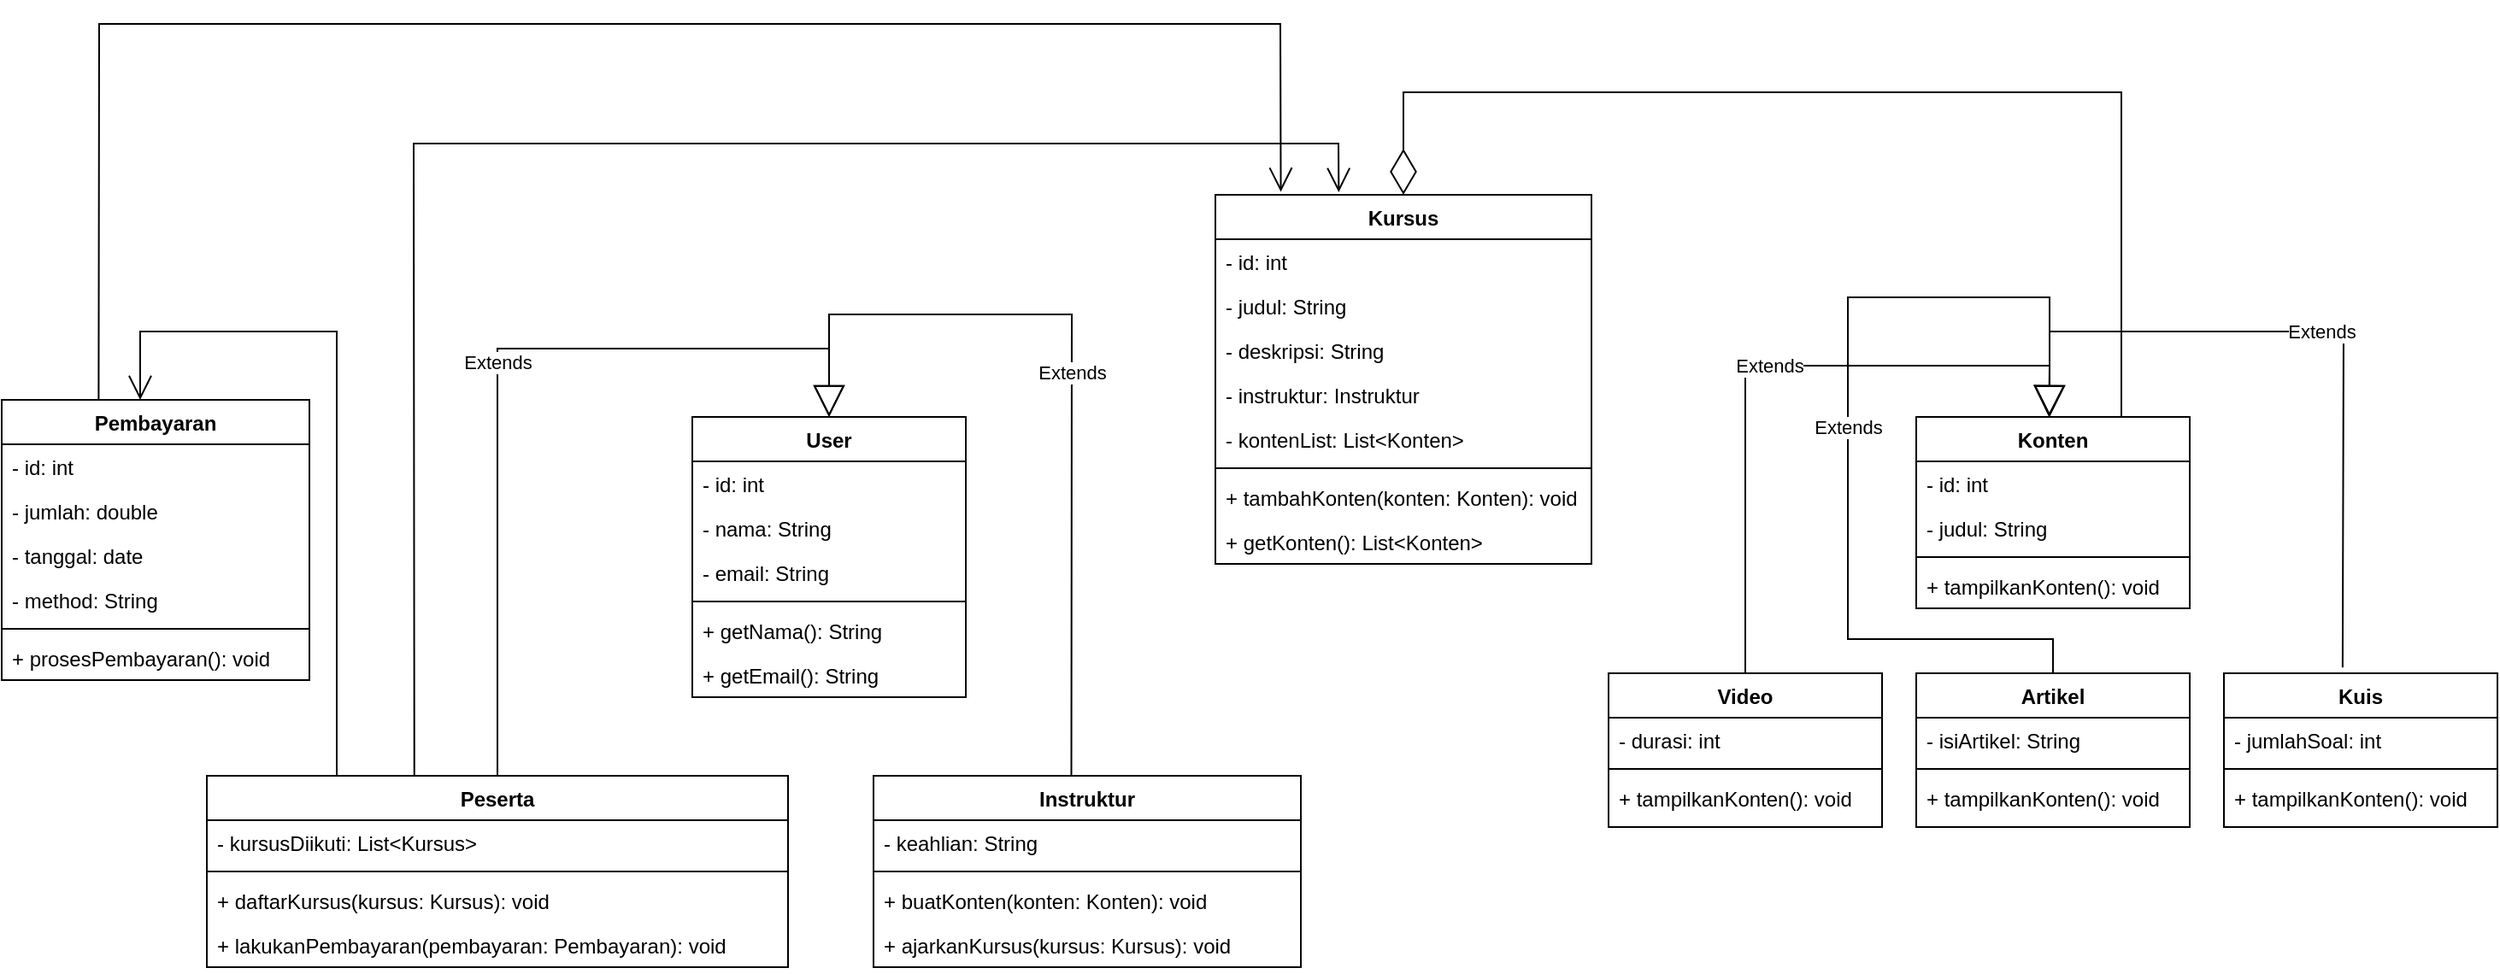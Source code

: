 <mxfile version="27.1.6">
  <diagram id="C5RBs43oDa-KdzZeNtuy" name="Page-1">
    <mxGraphModel dx="2241" dy="1904" grid="1" gridSize="10" guides="1" tooltips="1" connect="1" arrows="1" fold="1" page="1" pageScale="1" pageWidth="827" pageHeight="1169" math="0" shadow="0">
      <root>
        <mxCell id="WIyWlLk6GJQsqaUBKTNV-0" />
        <mxCell id="WIyWlLk6GJQsqaUBKTNV-1" parent="WIyWlLk6GJQsqaUBKTNV-0" />
        <mxCell id="zkfFHV4jXpPFQw0GAbJ--0" value="Instruktur" style="swimlane;fontStyle=1;align=center;verticalAlign=top;childLayout=stackLayout;horizontal=1;startSize=26;horizontalStack=0;resizeParent=1;resizeLast=0;collapsible=1;marginBottom=0;rounded=0;shadow=0;strokeWidth=1;" parent="WIyWlLk6GJQsqaUBKTNV-1" vertex="1">
          <mxGeometry x="360" y="-160" width="250" height="112" as="geometry">
            <mxRectangle x="230" y="140" width="160" height="26" as="alternateBounds" />
          </mxGeometry>
        </mxCell>
        <mxCell id="zkfFHV4jXpPFQw0GAbJ--1" value="- keahlian: String" style="text;align=left;verticalAlign=top;spacingLeft=4;spacingRight=4;overflow=hidden;rotatable=0;points=[[0,0.5],[1,0.5]];portConstraint=eastwest;" parent="zkfFHV4jXpPFQw0GAbJ--0" vertex="1">
          <mxGeometry y="26" width="250" height="26" as="geometry" />
        </mxCell>
        <mxCell id="zkfFHV4jXpPFQw0GAbJ--4" value="" style="line;html=1;strokeWidth=1;align=left;verticalAlign=middle;spacingTop=-1;spacingLeft=3;spacingRight=3;rotatable=0;labelPosition=right;points=[];portConstraint=eastwest;" parent="zkfFHV4jXpPFQw0GAbJ--0" vertex="1">
          <mxGeometry y="52" width="250" height="8" as="geometry" />
        </mxCell>
        <mxCell id="zkfFHV4jXpPFQw0GAbJ--5" value="+ buatKonten(konten: Konten): void" style="text;align=left;verticalAlign=top;spacingLeft=4;spacingRight=4;overflow=hidden;rotatable=0;points=[[0,0.5],[1,0.5]];portConstraint=eastwest;" parent="zkfFHV4jXpPFQw0GAbJ--0" vertex="1">
          <mxGeometry y="60" width="250" height="26" as="geometry" />
        </mxCell>
        <mxCell id="D5QSTnOY90XY7j85dq2K-53" value="+ ajarkanKursus(kursus: Kursus): void" style="text;align=left;verticalAlign=top;spacingLeft=4;spacingRight=4;overflow=hidden;rotatable=0;points=[[0,0.5],[1,0.5]];portConstraint=eastwest;" vertex="1" parent="zkfFHV4jXpPFQw0GAbJ--0">
          <mxGeometry y="86" width="250" height="26" as="geometry" />
        </mxCell>
        <mxCell id="zkfFHV4jXpPFQw0GAbJ--17" value="Kursus" style="swimlane;fontStyle=1;align=center;verticalAlign=top;childLayout=stackLayout;horizontal=1;startSize=26;horizontalStack=0;resizeParent=1;resizeLast=0;collapsible=1;marginBottom=0;rounded=0;shadow=0;strokeWidth=1;" parent="WIyWlLk6GJQsqaUBKTNV-1" vertex="1">
          <mxGeometry x="560" y="-500" width="220" height="216" as="geometry">
            <mxRectangle x="550" y="140" width="160" height="26" as="alternateBounds" />
          </mxGeometry>
        </mxCell>
        <mxCell id="zkfFHV4jXpPFQw0GAbJ--18" value="- id: int" style="text;align=left;verticalAlign=top;spacingLeft=4;spacingRight=4;overflow=hidden;rotatable=0;points=[[0,0.5],[1,0.5]];portConstraint=eastwest;" parent="zkfFHV4jXpPFQw0GAbJ--17" vertex="1">
          <mxGeometry y="26" width="220" height="26" as="geometry" />
        </mxCell>
        <mxCell id="zkfFHV4jXpPFQw0GAbJ--19" value="- judul: String" style="text;align=left;verticalAlign=top;spacingLeft=4;spacingRight=4;overflow=hidden;rotatable=0;points=[[0,0.5],[1,0.5]];portConstraint=eastwest;rounded=0;shadow=0;html=0;" parent="zkfFHV4jXpPFQw0GAbJ--17" vertex="1">
          <mxGeometry y="52" width="220" height="26" as="geometry" />
        </mxCell>
        <mxCell id="zkfFHV4jXpPFQw0GAbJ--20" value="- deskripsi: String" style="text;align=left;verticalAlign=top;spacingLeft=4;spacingRight=4;overflow=hidden;rotatable=0;points=[[0,0.5],[1,0.5]];portConstraint=eastwest;rounded=0;shadow=0;html=0;" parent="zkfFHV4jXpPFQw0GAbJ--17" vertex="1">
          <mxGeometry y="78" width="220" height="26" as="geometry" />
        </mxCell>
        <mxCell id="zkfFHV4jXpPFQw0GAbJ--24" value="- instruktur: Instruktur" style="text;align=left;verticalAlign=top;spacingLeft=4;spacingRight=4;overflow=hidden;rotatable=0;points=[[0,0.5],[1,0.5]];portConstraint=eastwest;" parent="zkfFHV4jXpPFQw0GAbJ--17" vertex="1">
          <mxGeometry y="104" width="220" height="26" as="geometry" />
        </mxCell>
        <mxCell id="zkfFHV4jXpPFQw0GAbJ--25" value="- kontenList: List&lt;Konten&gt;" style="text;align=left;verticalAlign=top;spacingLeft=4;spacingRight=4;overflow=hidden;rotatable=0;points=[[0,0.5],[1,0.5]];portConstraint=eastwest;" parent="zkfFHV4jXpPFQw0GAbJ--17" vertex="1">
          <mxGeometry y="130" width="220" height="26" as="geometry" />
        </mxCell>
        <mxCell id="zkfFHV4jXpPFQw0GAbJ--23" value="" style="line;html=1;strokeWidth=1;align=left;verticalAlign=middle;spacingTop=-1;spacingLeft=3;spacingRight=3;rotatable=0;labelPosition=right;points=[];portConstraint=eastwest;" parent="zkfFHV4jXpPFQw0GAbJ--17" vertex="1">
          <mxGeometry y="156" width="220" height="8" as="geometry" />
        </mxCell>
        <mxCell id="D5QSTnOY90XY7j85dq2K-54" value="+ tambahKonten(konten: Konten): void" style="text;align=left;verticalAlign=top;spacingLeft=4;spacingRight=4;overflow=hidden;rotatable=0;points=[[0,0.5],[1,0.5]];portConstraint=eastwest;" vertex="1" parent="zkfFHV4jXpPFQw0GAbJ--17">
          <mxGeometry y="164" width="220" height="26" as="geometry" />
        </mxCell>
        <mxCell id="D5QSTnOY90XY7j85dq2K-55" value="+ getKonten(): List&lt;Konten&gt;" style="text;align=left;verticalAlign=top;spacingLeft=4;spacingRight=4;overflow=hidden;rotatable=0;points=[[0,0.5],[1,0.5]];portConstraint=eastwest;" vertex="1" parent="zkfFHV4jXpPFQw0GAbJ--17">
          <mxGeometry y="190" width="220" height="26" as="geometry" />
        </mxCell>
        <mxCell id="D5QSTnOY90XY7j85dq2K-38" value="User" style="swimlane;fontStyle=1;align=center;verticalAlign=top;childLayout=stackLayout;horizontal=1;startSize=26;horizontalStack=0;resizeParent=1;resizeLast=0;collapsible=1;marginBottom=0;rounded=0;shadow=0;strokeWidth=1;" vertex="1" parent="WIyWlLk6GJQsqaUBKTNV-1">
          <mxGeometry x="254" y="-370" width="160" height="164" as="geometry">
            <mxRectangle x="230" y="140" width="160" height="26" as="alternateBounds" />
          </mxGeometry>
        </mxCell>
        <mxCell id="D5QSTnOY90XY7j85dq2K-39" value="- id: int" style="text;align=left;verticalAlign=top;spacingLeft=4;spacingRight=4;overflow=hidden;rotatable=0;points=[[0,0.5],[1,0.5]];portConstraint=eastwest;" vertex="1" parent="D5QSTnOY90XY7j85dq2K-38">
          <mxGeometry y="26" width="160" height="26" as="geometry" />
        </mxCell>
        <mxCell id="D5QSTnOY90XY7j85dq2K-40" value="- nama: String" style="text;align=left;verticalAlign=top;spacingLeft=4;spacingRight=4;overflow=hidden;rotatable=0;points=[[0,0.5],[1,0.5]];portConstraint=eastwest;rounded=0;shadow=0;html=0;" vertex="1" parent="D5QSTnOY90XY7j85dq2K-38">
          <mxGeometry y="52" width="160" height="26" as="geometry" />
        </mxCell>
        <mxCell id="D5QSTnOY90XY7j85dq2K-41" value="- email: String" style="text;align=left;verticalAlign=top;spacingLeft=4;spacingRight=4;overflow=hidden;rotatable=0;points=[[0,0.5],[1,0.5]];portConstraint=eastwest;rounded=0;shadow=0;html=0;" vertex="1" parent="D5QSTnOY90XY7j85dq2K-38">
          <mxGeometry y="78" width="160" height="26" as="geometry" />
        </mxCell>
        <mxCell id="D5QSTnOY90XY7j85dq2K-42" value="" style="line;html=1;strokeWidth=1;align=left;verticalAlign=middle;spacingTop=-1;spacingLeft=3;spacingRight=3;rotatable=0;labelPosition=right;points=[];portConstraint=eastwest;" vertex="1" parent="D5QSTnOY90XY7j85dq2K-38">
          <mxGeometry y="104" width="160" height="8" as="geometry" />
        </mxCell>
        <mxCell id="D5QSTnOY90XY7j85dq2K-43" value="+ getNama(): String" style="text;align=left;verticalAlign=top;spacingLeft=4;spacingRight=4;overflow=hidden;rotatable=0;points=[[0,0.5],[1,0.5]];portConstraint=eastwest;" vertex="1" parent="D5QSTnOY90XY7j85dq2K-38">
          <mxGeometry y="112" width="160" height="26" as="geometry" />
        </mxCell>
        <mxCell id="D5QSTnOY90XY7j85dq2K-45" value="+ getEmail(): String" style="text;align=left;verticalAlign=top;spacingLeft=4;spacingRight=4;overflow=hidden;rotatable=0;points=[[0,0.5],[1,0.5]];portConstraint=eastwest;" vertex="1" parent="D5QSTnOY90XY7j85dq2K-38">
          <mxGeometry y="138" width="160" height="26" as="geometry" />
        </mxCell>
        <mxCell id="D5QSTnOY90XY7j85dq2K-46" value="Peserta" style="swimlane;fontStyle=1;align=center;verticalAlign=top;childLayout=stackLayout;horizontal=1;startSize=26;horizontalStack=0;resizeParent=1;resizeLast=0;collapsible=1;marginBottom=0;rounded=0;shadow=0;strokeWidth=1;" vertex="1" parent="WIyWlLk6GJQsqaUBKTNV-1">
          <mxGeometry x="-30" y="-160" width="340" height="112" as="geometry">
            <mxRectangle x="550" y="140" width="160" height="26" as="alternateBounds" />
          </mxGeometry>
        </mxCell>
        <mxCell id="D5QSTnOY90XY7j85dq2K-48" value="- kursusDiikuti: List&lt;Kursus&gt;" style="text;align=left;verticalAlign=top;spacingLeft=4;spacingRight=4;overflow=hidden;rotatable=0;points=[[0,0.5],[1,0.5]];portConstraint=eastwest;rounded=0;shadow=0;html=0;" vertex="1" parent="D5QSTnOY90XY7j85dq2K-46">
          <mxGeometry y="26" width="340" height="26" as="geometry" />
        </mxCell>
        <mxCell id="D5QSTnOY90XY7j85dq2K-50" value="" style="line;html=1;strokeWidth=1;align=left;verticalAlign=middle;spacingTop=-1;spacingLeft=3;spacingRight=3;rotatable=0;labelPosition=right;points=[];portConstraint=eastwest;" vertex="1" parent="D5QSTnOY90XY7j85dq2K-46">
          <mxGeometry y="52" width="340" height="8" as="geometry" />
        </mxCell>
        <mxCell id="D5QSTnOY90XY7j85dq2K-51" value="+ daftarKursus(kursus: Kursus): void" style="text;align=left;verticalAlign=top;spacingLeft=4;spacingRight=4;overflow=hidden;rotatable=0;points=[[0,0.5],[1,0.5]];portConstraint=eastwest;" vertex="1" parent="D5QSTnOY90XY7j85dq2K-46">
          <mxGeometry y="60" width="340" height="26" as="geometry" />
        </mxCell>
        <mxCell id="D5QSTnOY90XY7j85dq2K-52" value="+ lakukanPembayaran(pembayaran: Pembayaran): void" style="text;align=left;verticalAlign=top;spacingLeft=4;spacingRight=4;overflow=hidden;rotatable=0;points=[[0,0.5],[1,0.5]];portConstraint=eastwest;" vertex="1" parent="D5QSTnOY90XY7j85dq2K-46">
          <mxGeometry y="86" width="340" height="26" as="geometry" />
        </mxCell>
        <mxCell id="D5QSTnOY90XY7j85dq2K-56" value="Konten" style="swimlane;fontStyle=1;align=center;verticalAlign=top;childLayout=stackLayout;horizontal=1;startSize=26;horizontalStack=0;resizeParent=1;resizeLast=0;collapsible=1;marginBottom=0;rounded=0;shadow=0;strokeWidth=1;" vertex="1" parent="WIyWlLk6GJQsqaUBKTNV-1">
          <mxGeometry x="970" y="-370" width="160" height="112" as="geometry">
            <mxRectangle x="550" y="140" width="160" height="26" as="alternateBounds" />
          </mxGeometry>
        </mxCell>
        <mxCell id="D5QSTnOY90XY7j85dq2K-57" value="- id: int" style="text;align=left;verticalAlign=top;spacingLeft=4;spacingRight=4;overflow=hidden;rotatable=0;points=[[0,0.5],[1,0.5]];portConstraint=eastwest;" vertex="1" parent="D5QSTnOY90XY7j85dq2K-56">
          <mxGeometry y="26" width="160" height="26" as="geometry" />
        </mxCell>
        <mxCell id="D5QSTnOY90XY7j85dq2K-58" value="- judul: String" style="text;align=left;verticalAlign=top;spacingLeft=4;spacingRight=4;overflow=hidden;rotatable=0;points=[[0,0.5],[1,0.5]];portConstraint=eastwest;rounded=0;shadow=0;html=0;" vertex="1" parent="D5QSTnOY90XY7j85dq2K-56">
          <mxGeometry y="52" width="160" height="26" as="geometry" />
        </mxCell>
        <mxCell id="D5QSTnOY90XY7j85dq2K-60" value="" style="line;html=1;strokeWidth=1;align=left;verticalAlign=middle;spacingTop=-1;spacingLeft=3;spacingRight=3;rotatable=0;labelPosition=right;points=[];portConstraint=eastwest;" vertex="1" parent="D5QSTnOY90XY7j85dq2K-56">
          <mxGeometry y="78" width="160" height="8" as="geometry" />
        </mxCell>
        <mxCell id="D5QSTnOY90XY7j85dq2K-61" value="+ tampilkanKonten(): void" style="text;align=left;verticalAlign=top;spacingLeft=4;spacingRight=4;overflow=hidden;rotatable=0;points=[[0,0.5],[1,0.5]];portConstraint=eastwest;" vertex="1" parent="D5QSTnOY90XY7j85dq2K-56">
          <mxGeometry y="86" width="160" height="26" as="geometry" />
        </mxCell>
        <mxCell id="D5QSTnOY90XY7j85dq2K-63" value="Video" style="swimlane;fontStyle=1;align=center;verticalAlign=top;childLayout=stackLayout;horizontal=1;startSize=26;horizontalStack=0;resizeParent=1;resizeLast=0;collapsible=1;marginBottom=0;rounded=0;shadow=0;strokeWidth=1;" vertex="1" parent="WIyWlLk6GJQsqaUBKTNV-1">
          <mxGeometry x="790" y="-220" width="160" height="90" as="geometry">
            <mxRectangle x="550" y="140" width="160" height="26" as="alternateBounds" />
          </mxGeometry>
        </mxCell>
        <mxCell id="D5QSTnOY90XY7j85dq2K-64" value="- durasi: int" style="text;align=left;verticalAlign=top;spacingLeft=4;spacingRight=4;overflow=hidden;rotatable=0;points=[[0,0.5],[1,0.5]];portConstraint=eastwest;" vertex="1" parent="D5QSTnOY90XY7j85dq2K-63">
          <mxGeometry y="26" width="160" height="26" as="geometry" />
        </mxCell>
        <mxCell id="D5QSTnOY90XY7j85dq2K-66" value="" style="line;html=1;strokeWidth=1;align=left;verticalAlign=middle;spacingTop=-1;spacingLeft=3;spacingRight=3;rotatable=0;labelPosition=right;points=[];portConstraint=eastwest;" vertex="1" parent="D5QSTnOY90XY7j85dq2K-63">
          <mxGeometry y="52" width="160" height="8" as="geometry" />
        </mxCell>
        <mxCell id="D5QSTnOY90XY7j85dq2K-67" value="+ tampilkanKonten(): void" style="text;align=left;verticalAlign=top;spacingLeft=4;spacingRight=4;overflow=hidden;rotatable=0;points=[[0,0.5],[1,0.5]];portConstraint=eastwest;" vertex="1" parent="D5QSTnOY90XY7j85dq2K-63">
          <mxGeometry y="60" width="160" height="30" as="geometry" />
        </mxCell>
        <mxCell id="D5QSTnOY90XY7j85dq2K-68" value="Artikel" style="swimlane;fontStyle=1;align=center;verticalAlign=top;childLayout=stackLayout;horizontal=1;startSize=26;horizontalStack=0;resizeParent=1;resizeLast=0;collapsible=1;marginBottom=0;rounded=0;shadow=0;strokeWidth=1;" vertex="1" parent="WIyWlLk6GJQsqaUBKTNV-1">
          <mxGeometry x="970" y="-220" width="160" height="90" as="geometry">
            <mxRectangle x="550" y="140" width="160" height="26" as="alternateBounds" />
          </mxGeometry>
        </mxCell>
        <mxCell id="D5QSTnOY90XY7j85dq2K-69" value="- isiArtikel: String" style="text;align=left;verticalAlign=top;spacingLeft=4;spacingRight=4;overflow=hidden;rotatable=0;points=[[0,0.5],[1,0.5]];portConstraint=eastwest;" vertex="1" parent="D5QSTnOY90XY7j85dq2K-68">
          <mxGeometry y="26" width="160" height="26" as="geometry" />
        </mxCell>
        <mxCell id="D5QSTnOY90XY7j85dq2K-70" value="" style="line;html=1;strokeWidth=1;align=left;verticalAlign=middle;spacingTop=-1;spacingLeft=3;spacingRight=3;rotatable=0;labelPosition=right;points=[];portConstraint=eastwest;" vertex="1" parent="D5QSTnOY90XY7j85dq2K-68">
          <mxGeometry y="52" width="160" height="8" as="geometry" />
        </mxCell>
        <mxCell id="D5QSTnOY90XY7j85dq2K-71" value="+ tampilkanKonten(): void" style="text;align=left;verticalAlign=top;spacingLeft=4;spacingRight=4;overflow=hidden;rotatable=0;points=[[0,0.5],[1,0.5]];portConstraint=eastwest;" vertex="1" parent="D5QSTnOY90XY7j85dq2K-68">
          <mxGeometry y="60" width="160" height="30" as="geometry" />
        </mxCell>
        <mxCell id="D5QSTnOY90XY7j85dq2K-72" value="Kuis" style="swimlane;fontStyle=1;align=center;verticalAlign=top;childLayout=stackLayout;horizontal=1;startSize=26;horizontalStack=0;resizeParent=1;resizeLast=0;collapsible=1;marginBottom=0;rounded=0;shadow=0;strokeWidth=1;" vertex="1" parent="WIyWlLk6GJQsqaUBKTNV-1">
          <mxGeometry x="1150" y="-220" width="160" height="90" as="geometry">
            <mxRectangle x="550" y="140" width="160" height="26" as="alternateBounds" />
          </mxGeometry>
        </mxCell>
        <mxCell id="D5QSTnOY90XY7j85dq2K-73" value="- jumlahSoal: int" style="text;align=left;verticalAlign=top;spacingLeft=4;spacingRight=4;overflow=hidden;rotatable=0;points=[[0,0.5],[1,0.5]];portConstraint=eastwest;" vertex="1" parent="D5QSTnOY90XY7j85dq2K-72">
          <mxGeometry y="26" width="160" height="26" as="geometry" />
        </mxCell>
        <mxCell id="D5QSTnOY90XY7j85dq2K-74" value="" style="line;html=1;strokeWidth=1;align=left;verticalAlign=middle;spacingTop=-1;spacingLeft=3;spacingRight=3;rotatable=0;labelPosition=right;points=[];portConstraint=eastwest;" vertex="1" parent="D5QSTnOY90XY7j85dq2K-72">
          <mxGeometry y="52" width="160" height="8" as="geometry" />
        </mxCell>
        <mxCell id="D5QSTnOY90XY7j85dq2K-75" value="+ tampilkanKonten(): void" style="text;align=left;verticalAlign=top;spacingLeft=4;spacingRight=4;overflow=hidden;rotatable=0;points=[[0,0.5],[1,0.5]];portConstraint=eastwest;" vertex="1" parent="D5QSTnOY90XY7j85dq2K-72">
          <mxGeometry y="60" width="160" height="30" as="geometry" />
        </mxCell>
        <mxCell id="D5QSTnOY90XY7j85dq2K-76" value="Pembayaran" style="swimlane;fontStyle=1;align=center;verticalAlign=top;childLayout=stackLayout;horizontal=1;startSize=26;horizontalStack=0;resizeParent=1;resizeLast=0;collapsible=1;marginBottom=0;rounded=0;shadow=0;strokeWidth=1;" vertex="1" parent="WIyWlLk6GJQsqaUBKTNV-1">
          <mxGeometry x="-150" y="-380" width="180" height="164" as="geometry">
            <mxRectangle x="550" y="140" width="160" height="26" as="alternateBounds" />
          </mxGeometry>
        </mxCell>
        <mxCell id="D5QSTnOY90XY7j85dq2K-77" value="- id: int" style="text;align=left;verticalAlign=top;spacingLeft=4;spacingRight=4;overflow=hidden;rotatable=0;points=[[0,0.5],[1,0.5]];portConstraint=eastwest;" vertex="1" parent="D5QSTnOY90XY7j85dq2K-76">
          <mxGeometry y="26" width="180" height="26" as="geometry" />
        </mxCell>
        <mxCell id="D5QSTnOY90XY7j85dq2K-78" value="- jumlah: double" style="text;align=left;verticalAlign=top;spacingLeft=4;spacingRight=4;overflow=hidden;rotatable=0;points=[[0,0.5],[1,0.5]];portConstraint=eastwest;rounded=0;shadow=0;html=0;" vertex="1" parent="D5QSTnOY90XY7j85dq2K-76">
          <mxGeometry y="52" width="180" height="26" as="geometry" />
        </mxCell>
        <mxCell id="D5QSTnOY90XY7j85dq2K-79" value="- tanggal: date" style="text;align=left;verticalAlign=top;spacingLeft=4;spacingRight=4;overflow=hidden;rotatable=0;points=[[0,0.5],[1,0.5]];portConstraint=eastwest;rounded=0;shadow=0;html=0;" vertex="1" parent="D5QSTnOY90XY7j85dq2K-76">
          <mxGeometry y="78" width="180" height="26" as="geometry" />
        </mxCell>
        <mxCell id="D5QSTnOY90XY7j85dq2K-80" value="- method: String" style="text;align=left;verticalAlign=top;spacingLeft=4;spacingRight=4;overflow=hidden;rotatable=0;points=[[0,0.5],[1,0.5]];portConstraint=eastwest;" vertex="1" parent="D5QSTnOY90XY7j85dq2K-76">
          <mxGeometry y="104" width="180" height="26" as="geometry" />
        </mxCell>
        <mxCell id="D5QSTnOY90XY7j85dq2K-82" value="" style="line;html=1;strokeWidth=1;align=left;verticalAlign=middle;spacingTop=-1;spacingLeft=3;spacingRight=3;rotatable=0;labelPosition=right;points=[];portConstraint=eastwest;" vertex="1" parent="D5QSTnOY90XY7j85dq2K-76">
          <mxGeometry y="130" width="180" height="8" as="geometry" />
        </mxCell>
        <mxCell id="D5QSTnOY90XY7j85dq2K-83" value="+ prosesPembayaran(): void" style="text;align=left;verticalAlign=top;spacingLeft=4;spacingRight=4;overflow=hidden;rotatable=0;points=[[0,0.5],[1,0.5]];portConstraint=eastwest;" vertex="1" parent="D5QSTnOY90XY7j85dq2K-76">
          <mxGeometry y="138" width="180" height="26" as="geometry" />
        </mxCell>
        <mxCell id="D5QSTnOY90XY7j85dq2K-86" value="Extends" style="endArrow=block;endSize=16;endFill=0;html=1;rounded=0;entryX=0.5;entryY=0;entryDx=0;entryDy=0;" edge="1" parent="WIyWlLk6GJQsqaUBKTNV-1" source="D5QSTnOY90XY7j85dq2K-46" target="D5QSTnOY90XY7j85dq2K-38">
          <mxGeometry width="160" relative="1" as="geometry">
            <mxPoint x="380" y="106" as="sourcePoint" />
            <mxPoint x="410" y="-100" as="targetPoint" />
            <Array as="points">
              <mxPoint x="140" y="-410" />
              <mxPoint x="334" y="-410" />
            </Array>
          </mxGeometry>
        </mxCell>
        <mxCell id="D5QSTnOY90XY7j85dq2K-87" value="Extends" style="endArrow=block;endSize=16;endFill=0;html=1;rounded=0;exitX=0.463;exitY=0.016;exitDx=0;exitDy=0;exitPerimeter=0;" edge="1" parent="WIyWlLk6GJQsqaUBKTNV-1">
          <mxGeometry width="160" relative="1" as="geometry">
            <mxPoint x="475.75" y="-160.208" as="sourcePoint" />
            <mxPoint x="334" y="-370" as="targetPoint" />
            <Array as="points">
              <mxPoint x="476" y="-430" />
              <mxPoint x="334" y="-430" />
            </Array>
          </mxGeometry>
        </mxCell>
        <mxCell id="D5QSTnOY90XY7j85dq2K-88" value="Extends" style="endArrow=block;endSize=16;endFill=0;html=1;rounded=0;exitX=0.5;exitY=0;exitDx=0;exitDy=0;entryX=0.485;entryY=0;entryDx=0;entryDy=0;entryPerimeter=0;" edge="1" parent="WIyWlLk6GJQsqaUBKTNV-1" source="D5QSTnOY90XY7j85dq2K-63" target="D5QSTnOY90XY7j85dq2K-56">
          <mxGeometry width="160" relative="1" as="geometry">
            <mxPoint x="650" y="-130" as="sourcePoint" />
            <mxPoint x="810" y="-130" as="targetPoint" />
            <Array as="points">
              <mxPoint x="870" y="-400" />
              <mxPoint x="1048" y="-400" />
            </Array>
          </mxGeometry>
        </mxCell>
        <mxCell id="D5QSTnOY90XY7j85dq2K-90" value="Extends" style="endArrow=block;endSize=16;endFill=0;html=1;rounded=0;entryX=0.485;entryY=0;entryDx=0;entryDy=0;entryPerimeter=0;exitX=0.434;exitY=-0.038;exitDx=0;exitDy=0;exitPerimeter=0;" edge="1" parent="WIyWlLk6GJQsqaUBKTNV-1" source="D5QSTnOY90XY7j85dq2K-72">
          <mxGeometry width="160" relative="1" as="geometry">
            <mxPoint x="1210" y="-230" as="sourcePoint" />
            <mxPoint x="1048" y="-370" as="targetPoint" />
            <Array as="points">
              <mxPoint x="1220" y="-420" />
              <mxPoint x="1048" y="-420" />
            </Array>
          </mxGeometry>
        </mxCell>
        <mxCell id="D5QSTnOY90XY7j85dq2K-92" value="Extends" style="endArrow=block;endSize=16;endFill=0;html=1;rounded=0;exitX=0.5;exitY=0;exitDx=0;exitDy=0;entryX=0.485;entryY=0;entryDx=0;entryDy=0;entryPerimeter=0;" edge="1" parent="WIyWlLk6GJQsqaUBKTNV-1" source="D5QSTnOY90XY7j85dq2K-68">
          <mxGeometry width="160" relative="1" as="geometry">
            <mxPoint x="870" y="-220" as="sourcePoint" />
            <mxPoint x="1048" y="-370" as="targetPoint" />
            <Array as="points">
              <mxPoint x="1050" y="-240" />
              <mxPoint x="930" y="-240" />
              <mxPoint x="930" y="-440" />
              <mxPoint x="1048" y="-440" />
            </Array>
          </mxGeometry>
        </mxCell>
        <mxCell id="D5QSTnOY90XY7j85dq2K-93" value="" style="endArrow=diamondThin;endFill=0;endSize=24;html=1;rounded=0;exitX=0.75;exitY=0;exitDx=0;exitDy=0;entryX=0.5;entryY=0;entryDx=0;entryDy=0;" edge="1" parent="WIyWlLk6GJQsqaUBKTNV-1" source="D5QSTnOY90XY7j85dq2K-56" target="zkfFHV4jXpPFQw0GAbJ--17">
          <mxGeometry width="160" relative="1" as="geometry">
            <mxPoint x="930" y="-320" as="sourcePoint" />
            <mxPoint x="1090" y="-320" as="targetPoint" />
            <Array as="points">
              <mxPoint x="1090" y="-560" />
              <mxPoint x="670" y="-560" />
            </Array>
          </mxGeometry>
        </mxCell>
        <mxCell id="D5QSTnOY90XY7j85dq2K-94" value="" style="endArrow=open;endFill=1;endSize=12;html=1;rounded=0;exitX=0.357;exitY=-0.004;exitDx=0;exitDy=0;exitPerimeter=0;entryX=0.328;entryY=-0.007;entryDx=0;entryDy=0;entryPerimeter=0;" edge="1" parent="WIyWlLk6GJQsqaUBKTNV-1" source="D5QSTnOY90XY7j85dq2K-46">
          <mxGeometry width="160" relative="1" as="geometry">
            <mxPoint x="91.04" y="-164.144" as="sourcePoint" />
            <mxPoint x="632.16" y="-501.512" as="targetPoint" />
            <Array as="points">
              <mxPoint x="91" y="-530" />
              <mxPoint x="632" y="-530" />
            </Array>
          </mxGeometry>
        </mxCell>
        <mxCell id="D5QSTnOY90XY7j85dq2K-95" value="" style="endArrow=open;endFill=1;endSize=12;html=1;rounded=0;exitX=0.25;exitY=0;exitDx=0;exitDy=0;entryX=0.5;entryY=0;entryDx=0;entryDy=0;" edge="1" parent="WIyWlLk6GJQsqaUBKTNV-1">
          <mxGeometry width="160" relative="1" as="geometry">
            <mxPoint x="46" y="-160" as="sourcePoint" />
            <mxPoint x="-69" y="-380" as="targetPoint" />
            <Array as="points">
              <mxPoint x="46" y="-420" />
              <mxPoint x="-69" y="-420" />
            </Array>
          </mxGeometry>
        </mxCell>
        <mxCell id="D5QSTnOY90XY7j85dq2K-97" value="" style="endArrow=open;endFill=1;endSize=12;html=1;rounded=0;exitX=0.315;exitY=-0.002;exitDx=0;exitDy=0;exitPerimeter=0;entryX=0.174;entryY=-0.008;entryDx=0;entryDy=0;entryPerimeter=0;" edge="1" parent="WIyWlLk6GJQsqaUBKTNV-1" source="D5QSTnOY90XY7j85dq2K-76" target="zkfFHV4jXpPFQw0GAbJ--17">
          <mxGeometry width="160" relative="1" as="geometry">
            <mxPoint x="220" y="-240" as="sourcePoint" />
            <mxPoint x="380" y="-240" as="targetPoint" />
            <Array as="points">
              <mxPoint x="-93" y="-600" />
              <mxPoint x="598" y="-600" />
            </Array>
          </mxGeometry>
        </mxCell>
      </root>
    </mxGraphModel>
  </diagram>
</mxfile>
